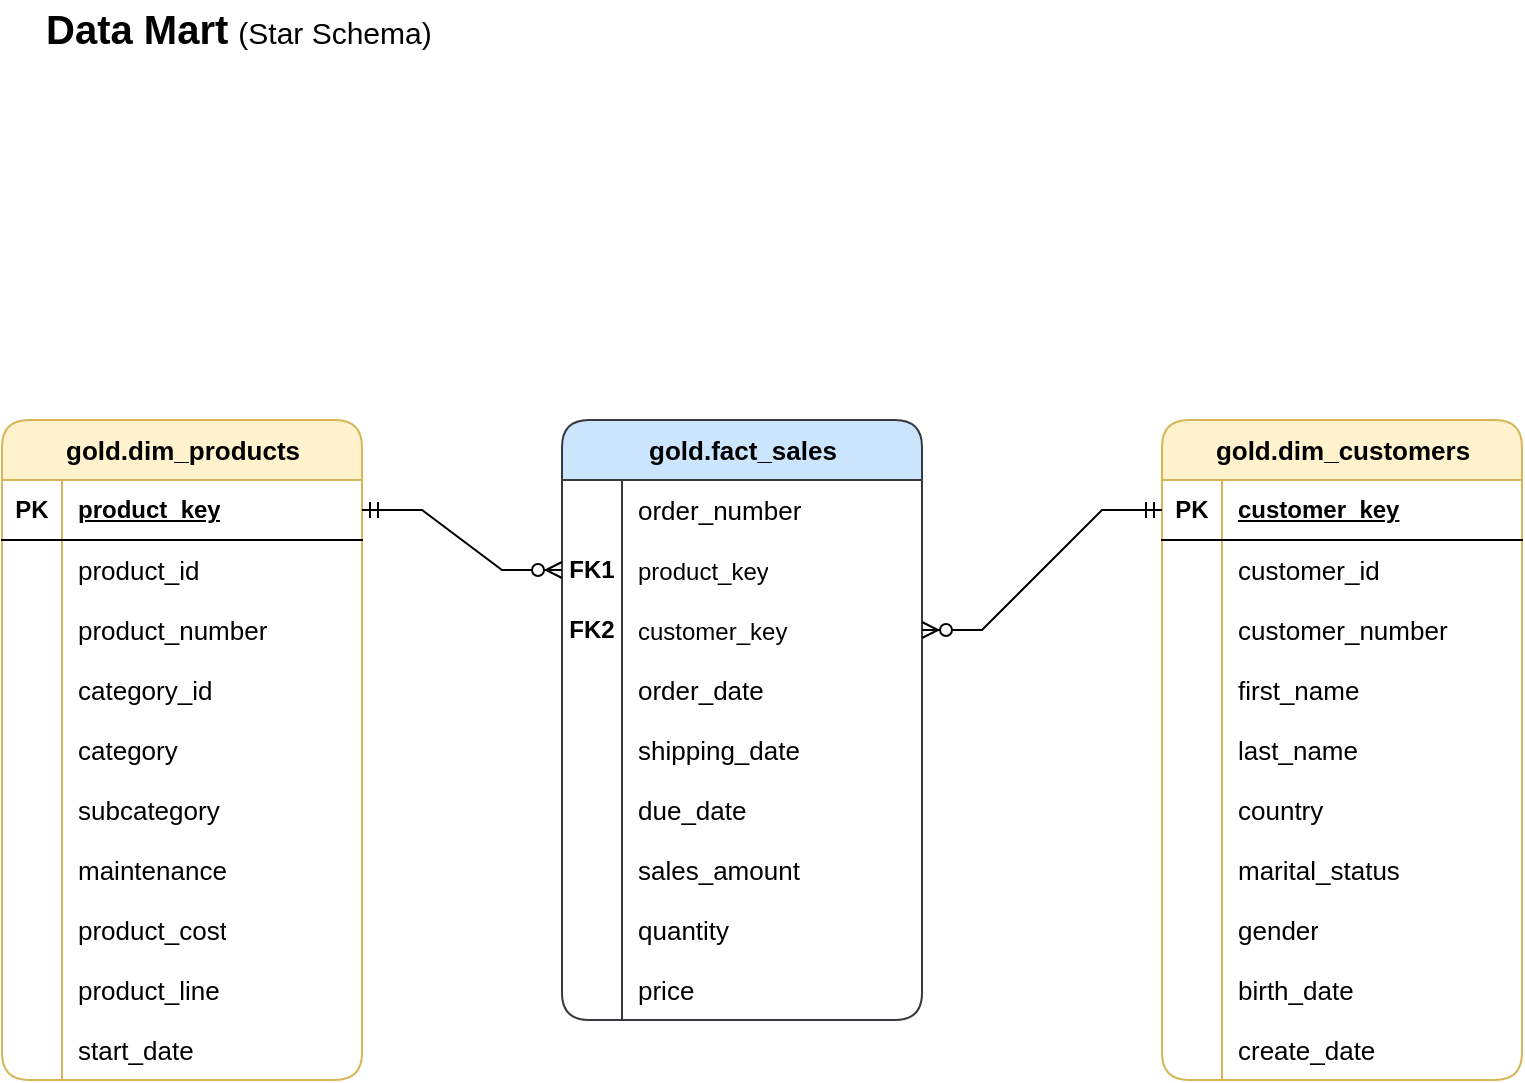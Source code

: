 <mxfile version="26.0.16">
  <diagram name="Page-1" id="8G8uV0-iVKyFBzas2WLo">
    <mxGraphModel dx="1036" dy="614" grid="1" gridSize="10" guides="1" tooltips="1" connect="1" arrows="1" fold="1" page="1" pageScale="1" pageWidth="850" pageHeight="1100" math="0" shadow="0">
      <root>
        <mxCell id="0" />
        <mxCell id="1" parent="0" />
        <mxCell id="R3-vLhcnrSUNHvz0DEtf-1" value="&lt;font style=&quot;&quot;&gt;&lt;b style=&quot;&quot;&gt;&lt;font style=&quot;font-size: 20px;&quot;&gt;Data Mart&lt;/font&gt;&lt;/b&gt;&lt;b style=&quot;font-size: 18px;&quot;&gt; &lt;/b&gt;&lt;font style=&quot;font-size: 15px;&quot;&gt;(Star Schema)&lt;/font&gt;&lt;/font&gt;" style="text;html=1;align=left;verticalAlign=middle;whiteSpace=wrap;rounded=0;" vertex="1" parent="1">
          <mxGeometry x="70" y="90" width="280" height="30" as="geometry" />
        </mxCell>
        <mxCell id="R3-vLhcnrSUNHvz0DEtf-2" value="&lt;font style=&quot;font-size: 13px;&quot;&gt;gold.dim_customers&lt;/font&gt;" style="shape=table;startSize=30;container=1;collapsible=1;childLayout=tableLayout;fixedRows=1;rowLines=0;fontStyle=1;align=center;resizeLast=1;html=1;rounded=1;fontSize=14;fillColor=#fff2cc;strokeColor=#d6b656;" vertex="1" parent="1">
          <mxGeometry x="630" y="300" width="180" height="330" as="geometry" />
        </mxCell>
        <mxCell id="R3-vLhcnrSUNHvz0DEtf-3" value="" style="shape=tableRow;horizontal=0;startSize=0;swimlaneHead=0;swimlaneBody=0;fillColor=none;collapsible=0;dropTarget=0;points=[[0,0.5],[1,0.5]];portConstraint=eastwest;top=0;left=0;right=0;bottom=1;" vertex="1" parent="R3-vLhcnrSUNHvz0DEtf-2">
          <mxGeometry y="30" width="180" height="30" as="geometry" />
        </mxCell>
        <mxCell id="R3-vLhcnrSUNHvz0DEtf-4" value="PK" style="shape=partialRectangle;connectable=0;fillColor=none;top=0;left=0;bottom=0;right=0;fontStyle=1;overflow=hidden;whiteSpace=wrap;html=1;" vertex="1" parent="R3-vLhcnrSUNHvz0DEtf-3">
          <mxGeometry width="30" height="30" as="geometry">
            <mxRectangle width="30" height="30" as="alternateBounds" />
          </mxGeometry>
        </mxCell>
        <mxCell id="R3-vLhcnrSUNHvz0DEtf-5" value="customer_key" style="shape=partialRectangle;connectable=0;fillColor=none;top=0;left=0;bottom=0;right=0;align=left;spacingLeft=6;fontStyle=5;overflow=hidden;whiteSpace=wrap;html=1;" vertex="1" parent="R3-vLhcnrSUNHvz0DEtf-3">
          <mxGeometry x="30" width="150" height="30" as="geometry">
            <mxRectangle width="150" height="30" as="alternateBounds" />
          </mxGeometry>
        </mxCell>
        <mxCell id="R3-vLhcnrSUNHvz0DEtf-6" value="" style="shape=tableRow;horizontal=0;startSize=0;swimlaneHead=0;swimlaneBody=0;fillColor=none;collapsible=0;dropTarget=0;points=[[0,0.5],[1,0.5]];portConstraint=eastwest;top=0;left=0;right=0;bottom=0;" vertex="1" parent="R3-vLhcnrSUNHvz0DEtf-2">
          <mxGeometry y="60" width="180" height="30" as="geometry" />
        </mxCell>
        <mxCell id="R3-vLhcnrSUNHvz0DEtf-7" value="" style="shape=partialRectangle;connectable=0;fillColor=none;top=0;left=0;bottom=0;right=0;editable=1;overflow=hidden;whiteSpace=wrap;html=1;" vertex="1" parent="R3-vLhcnrSUNHvz0DEtf-6">
          <mxGeometry width="30" height="30" as="geometry">
            <mxRectangle width="30" height="30" as="alternateBounds" />
          </mxGeometry>
        </mxCell>
        <mxCell id="R3-vLhcnrSUNHvz0DEtf-8" value="customer_id" style="shape=partialRectangle;connectable=0;fillColor=none;top=0;left=0;bottom=0;right=0;align=left;spacingLeft=6;overflow=hidden;whiteSpace=wrap;html=1;fontSize=13;" vertex="1" parent="R3-vLhcnrSUNHvz0DEtf-6">
          <mxGeometry x="30" width="150" height="30" as="geometry">
            <mxRectangle width="150" height="30" as="alternateBounds" />
          </mxGeometry>
        </mxCell>
        <mxCell id="R3-vLhcnrSUNHvz0DEtf-9" value="" style="shape=tableRow;horizontal=0;startSize=0;swimlaneHead=0;swimlaneBody=0;fillColor=none;collapsible=0;dropTarget=0;points=[[0,0.5],[1,0.5]];portConstraint=eastwest;top=0;left=0;right=0;bottom=0;" vertex="1" parent="R3-vLhcnrSUNHvz0DEtf-2">
          <mxGeometry y="90" width="180" height="30" as="geometry" />
        </mxCell>
        <mxCell id="R3-vLhcnrSUNHvz0DEtf-10" value="" style="shape=partialRectangle;connectable=0;fillColor=none;top=0;left=0;bottom=0;right=0;editable=1;overflow=hidden;whiteSpace=wrap;html=1;" vertex="1" parent="R3-vLhcnrSUNHvz0DEtf-9">
          <mxGeometry width="30" height="30" as="geometry">
            <mxRectangle width="30" height="30" as="alternateBounds" />
          </mxGeometry>
        </mxCell>
        <mxCell id="R3-vLhcnrSUNHvz0DEtf-11" value="customer_number" style="shape=partialRectangle;connectable=0;fillColor=none;top=0;left=0;bottom=0;right=0;align=left;spacingLeft=6;overflow=hidden;whiteSpace=wrap;html=1;fontSize=13;" vertex="1" parent="R3-vLhcnrSUNHvz0DEtf-9">
          <mxGeometry x="30" width="150" height="30" as="geometry">
            <mxRectangle width="150" height="30" as="alternateBounds" />
          </mxGeometry>
        </mxCell>
        <mxCell id="R3-vLhcnrSUNHvz0DEtf-12" value="" style="shape=tableRow;horizontal=0;startSize=0;swimlaneHead=0;swimlaneBody=0;fillColor=none;collapsible=0;dropTarget=0;points=[[0,0.5],[1,0.5]];portConstraint=eastwest;top=0;left=0;right=0;bottom=0;" vertex="1" parent="R3-vLhcnrSUNHvz0DEtf-2">
          <mxGeometry y="120" width="180" height="30" as="geometry" />
        </mxCell>
        <mxCell id="R3-vLhcnrSUNHvz0DEtf-13" value="" style="shape=partialRectangle;connectable=0;fillColor=none;top=0;left=0;bottom=0;right=0;editable=1;overflow=hidden;whiteSpace=wrap;html=1;" vertex="1" parent="R3-vLhcnrSUNHvz0DEtf-12">
          <mxGeometry width="30" height="30" as="geometry">
            <mxRectangle width="30" height="30" as="alternateBounds" />
          </mxGeometry>
        </mxCell>
        <mxCell id="R3-vLhcnrSUNHvz0DEtf-14" value="first_name" style="shape=partialRectangle;connectable=0;fillColor=none;top=0;left=0;bottom=0;right=0;align=left;spacingLeft=6;overflow=hidden;whiteSpace=wrap;html=1;fontSize=13;" vertex="1" parent="R3-vLhcnrSUNHvz0DEtf-12">
          <mxGeometry x="30" width="150" height="30" as="geometry">
            <mxRectangle width="150" height="30" as="alternateBounds" />
          </mxGeometry>
        </mxCell>
        <mxCell id="R3-vLhcnrSUNHvz0DEtf-29" value="" style="shape=tableRow;horizontal=0;startSize=0;swimlaneHead=0;swimlaneBody=0;fillColor=none;collapsible=0;dropTarget=0;points=[[0,0.5],[1,0.5]];portConstraint=eastwest;top=0;left=0;right=0;bottom=0;" vertex="1" parent="R3-vLhcnrSUNHvz0DEtf-2">
          <mxGeometry y="150" width="180" height="30" as="geometry" />
        </mxCell>
        <mxCell id="R3-vLhcnrSUNHvz0DEtf-30" value="" style="shape=partialRectangle;connectable=0;fillColor=none;top=0;left=0;bottom=0;right=0;editable=1;overflow=hidden;whiteSpace=wrap;html=1;" vertex="1" parent="R3-vLhcnrSUNHvz0DEtf-29">
          <mxGeometry width="30" height="30" as="geometry">
            <mxRectangle width="30" height="30" as="alternateBounds" />
          </mxGeometry>
        </mxCell>
        <mxCell id="R3-vLhcnrSUNHvz0DEtf-31" value="last_name" style="shape=partialRectangle;connectable=0;fillColor=none;top=0;left=0;bottom=0;right=0;align=left;spacingLeft=6;overflow=hidden;whiteSpace=wrap;html=1;fontSize=13;" vertex="1" parent="R3-vLhcnrSUNHvz0DEtf-29">
          <mxGeometry x="30" width="150" height="30" as="geometry">
            <mxRectangle width="150" height="30" as="alternateBounds" />
          </mxGeometry>
        </mxCell>
        <mxCell id="R3-vLhcnrSUNHvz0DEtf-32" value="" style="shape=tableRow;horizontal=0;startSize=0;swimlaneHead=0;swimlaneBody=0;fillColor=none;collapsible=0;dropTarget=0;points=[[0,0.5],[1,0.5]];portConstraint=eastwest;top=0;left=0;right=0;bottom=0;" vertex="1" parent="R3-vLhcnrSUNHvz0DEtf-2">
          <mxGeometry y="180" width="180" height="30" as="geometry" />
        </mxCell>
        <mxCell id="R3-vLhcnrSUNHvz0DEtf-33" value="" style="shape=partialRectangle;connectable=0;fillColor=none;top=0;left=0;bottom=0;right=0;editable=1;overflow=hidden;whiteSpace=wrap;html=1;" vertex="1" parent="R3-vLhcnrSUNHvz0DEtf-32">
          <mxGeometry width="30" height="30" as="geometry">
            <mxRectangle width="30" height="30" as="alternateBounds" />
          </mxGeometry>
        </mxCell>
        <mxCell id="R3-vLhcnrSUNHvz0DEtf-34" value="country" style="shape=partialRectangle;connectable=0;fillColor=none;top=0;left=0;bottom=0;right=0;align=left;spacingLeft=6;overflow=hidden;whiteSpace=wrap;html=1;fontSize=13;" vertex="1" parent="R3-vLhcnrSUNHvz0DEtf-32">
          <mxGeometry x="30" width="150" height="30" as="geometry">
            <mxRectangle width="150" height="30" as="alternateBounds" />
          </mxGeometry>
        </mxCell>
        <mxCell id="R3-vLhcnrSUNHvz0DEtf-35" value="" style="shape=tableRow;horizontal=0;startSize=0;swimlaneHead=0;swimlaneBody=0;fillColor=none;collapsible=0;dropTarget=0;points=[[0,0.5],[1,0.5]];portConstraint=eastwest;top=0;left=0;right=0;bottom=0;" vertex="1" parent="R3-vLhcnrSUNHvz0DEtf-2">
          <mxGeometry y="210" width="180" height="30" as="geometry" />
        </mxCell>
        <mxCell id="R3-vLhcnrSUNHvz0DEtf-36" value="" style="shape=partialRectangle;connectable=0;fillColor=none;top=0;left=0;bottom=0;right=0;editable=1;overflow=hidden;whiteSpace=wrap;html=1;" vertex="1" parent="R3-vLhcnrSUNHvz0DEtf-35">
          <mxGeometry width="30" height="30" as="geometry">
            <mxRectangle width="30" height="30" as="alternateBounds" />
          </mxGeometry>
        </mxCell>
        <mxCell id="R3-vLhcnrSUNHvz0DEtf-37" value="marital_status" style="shape=partialRectangle;connectable=0;fillColor=none;top=0;left=0;bottom=0;right=0;align=left;spacingLeft=6;overflow=hidden;whiteSpace=wrap;html=1;fontSize=13;" vertex="1" parent="R3-vLhcnrSUNHvz0DEtf-35">
          <mxGeometry x="30" width="150" height="30" as="geometry">
            <mxRectangle width="150" height="30" as="alternateBounds" />
          </mxGeometry>
        </mxCell>
        <mxCell id="R3-vLhcnrSUNHvz0DEtf-38" value="" style="shape=tableRow;horizontal=0;startSize=0;swimlaneHead=0;swimlaneBody=0;fillColor=none;collapsible=0;dropTarget=0;points=[[0,0.5],[1,0.5]];portConstraint=eastwest;top=0;left=0;right=0;bottom=0;" vertex="1" parent="R3-vLhcnrSUNHvz0DEtf-2">
          <mxGeometry y="240" width="180" height="30" as="geometry" />
        </mxCell>
        <mxCell id="R3-vLhcnrSUNHvz0DEtf-39" value="" style="shape=partialRectangle;connectable=0;fillColor=none;top=0;left=0;bottom=0;right=0;editable=1;overflow=hidden;whiteSpace=wrap;html=1;" vertex="1" parent="R3-vLhcnrSUNHvz0DEtf-38">
          <mxGeometry width="30" height="30" as="geometry">
            <mxRectangle width="30" height="30" as="alternateBounds" />
          </mxGeometry>
        </mxCell>
        <mxCell id="R3-vLhcnrSUNHvz0DEtf-40" value="gender" style="shape=partialRectangle;connectable=0;fillColor=none;top=0;left=0;bottom=0;right=0;align=left;spacingLeft=6;overflow=hidden;whiteSpace=wrap;html=1;fontSize=13;" vertex="1" parent="R3-vLhcnrSUNHvz0DEtf-38">
          <mxGeometry x="30" width="150" height="30" as="geometry">
            <mxRectangle width="150" height="30" as="alternateBounds" />
          </mxGeometry>
        </mxCell>
        <mxCell id="R3-vLhcnrSUNHvz0DEtf-41" value="" style="shape=tableRow;horizontal=0;startSize=0;swimlaneHead=0;swimlaneBody=0;fillColor=none;collapsible=0;dropTarget=0;points=[[0,0.5],[1,0.5]];portConstraint=eastwest;top=0;left=0;right=0;bottom=0;" vertex="1" parent="R3-vLhcnrSUNHvz0DEtf-2">
          <mxGeometry y="270" width="180" height="30" as="geometry" />
        </mxCell>
        <mxCell id="R3-vLhcnrSUNHvz0DEtf-42" value="" style="shape=partialRectangle;connectable=0;fillColor=none;top=0;left=0;bottom=0;right=0;editable=1;overflow=hidden;whiteSpace=wrap;html=1;" vertex="1" parent="R3-vLhcnrSUNHvz0DEtf-41">
          <mxGeometry width="30" height="30" as="geometry">
            <mxRectangle width="30" height="30" as="alternateBounds" />
          </mxGeometry>
        </mxCell>
        <mxCell id="R3-vLhcnrSUNHvz0DEtf-43" value="birth_date" style="shape=partialRectangle;connectable=0;fillColor=none;top=0;left=0;bottom=0;right=0;align=left;spacingLeft=6;overflow=hidden;whiteSpace=wrap;html=1;fontSize=13;" vertex="1" parent="R3-vLhcnrSUNHvz0DEtf-41">
          <mxGeometry x="30" width="150" height="30" as="geometry">
            <mxRectangle width="150" height="30" as="alternateBounds" />
          </mxGeometry>
        </mxCell>
        <mxCell id="R3-vLhcnrSUNHvz0DEtf-44" value="" style="shape=tableRow;horizontal=0;startSize=0;swimlaneHead=0;swimlaneBody=0;fillColor=none;collapsible=0;dropTarget=0;points=[[0,0.5],[1,0.5]];portConstraint=eastwest;top=0;left=0;right=0;bottom=0;" vertex="1" parent="R3-vLhcnrSUNHvz0DEtf-2">
          <mxGeometry y="300" width="180" height="30" as="geometry" />
        </mxCell>
        <mxCell id="R3-vLhcnrSUNHvz0DEtf-45" value="" style="shape=partialRectangle;connectable=0;fillColor=none;top=0;left=0;bottom=0;right=0;editable=1;overflow=hidden;whiteSpace=wrap;html=1;" vertex="1" parent="R3-vLhcnrSUNHvz0DEtf-44">
          <mxGeometry width="30" height="30" as="geometry">
            <mxRectangle width="30" height="30" as="alternateBounds" />
          </mxGeometry>
        </mxCell>
        <mxCell id="R3-vLhcnrSUNHvz0DEtf-46" value="create_date" style="shape=partialRectangle;connectable=0;fillColor=none;top=0;left=0;bottom=0;right=0;align=left;spacingLeft=6;overflow=hidden;whiteSpace=wrap;html=1;fontSize=13;" vertex="1" parent="R3-vLhcnrSUNHvz0DEtf-44">
          <mxGeometry x="30" width="150" height="30" as="geometry">
            <mxRectangle width="150" height="30" as="alternateBounds" />
          </mxGeometry>
        </mxCell>
        <mxCell id="R3-vLhcnrSUNHvz0DEtf-47" value="&lt;font style=&quot;font-size: 13px;&quot;&gt;gold.dim_products&lt;/font&gt;" style="shape=table;startSize=30;container=1;collapsible=1;childLayout=tableLayout;fixedRows=1;rowLines=0;fontStyle=1;align=center;resizeLast=1;html=1;rounded=1;fontSize=14;fillColor=#fff2cc;strokeColor=#d6b656;" vertex="1" parent="1">
          <mxGeometry x="50" y="300" width="180" height="330" as="geometry" />
        </mxCell>
        <mxCell id="R3-vLhcnrSUNHvz0DEtf-48" value="" style="shape=tableRow;horizontal=0;startSize=0;swimlaneHead=0;swimlaneBody=0;fillColor=none;collapsible=0;dropTarget=0;points=[[0,0.5],[1,0.5]];portConstraint=eastwest;top=0;left=0;right=0;bottom=1;" vertex="1" parent="R3-vLhcnrSUNHvz0DEtf-47">
          <mxGeometry y="30" width="180" height="30" as="geometry" />
        </mxCell>
        <mxCell id="R3-vLhcnrSUNHvz0DEtf-49" value="PK" style="shape=partialRectangle;connectable=0;fillColor=none;top=0;left=0;bottom=0;right=0;fontStyle=1;overflow=hidden;whiteSpace=wrap;html=1;" vertex="1" parent="R3-vLhcnrSUNHvz0DEtf-48">
          <mxGeometry width="30" height="30" as="geometry">
            <mxRectangle width="30" height="30" as="alternateBounds" />
          </mxGeometry>
        </mxCell>
        <mxCell id="R3-vLhcnrSUNHvz0DEtf-50" value="product_key" style="shape=partialRectangle;connectable=0;fillColor=none;top=0;left=0;bottom=0;right=0;align=left;spacingLeft=6;fontStyle=5;overflow=hidden;whiteSpace=wrap;html=1;" vertex="1" parent="R3-vLhcnrSUNHvz0DEtf-48">
          <mxGeometry x="30" width="150" height="30" as="geometry">
            <mxRectangle width="150" height="30" as="alternateBounds" />
          </mxGeometry>
        </mxCell>
        <mxCell id="R3-vLhcnrSUNHvz0DEtf-51" value="" style="shape=tableRow;horizontal=0;startSize=0;swimlaneHead=0;swimlaneBody=0;fillColor=none;collapsible=0;dropTarget=0;points=[[0,0.5],[1,0.5]];portConstraint=eastwest;top=0;left=0;right=0;bottom=0;" vertex="1" parent="R3-vLhcnrSUNHvz0DEtf-47">
          <mxGeometry y="60" width="180" height="30" as="geometry" />
        </mxCell>
        <mxCell id="R3-vLhcnrSUNHvz0DEtf-52" value="" style="shape=partialRectangle;connectable=0;fillColor=none;top=0;left=0;bottom=0;right=0;editable=1;overflow=hidden;whiteSpace=wrap;html=1;" vertex="1" parent="R3-vLhcnrSUNHvz0DEtf-51">
          <mxGeometry width="30" height="30" as="geometry">
            <mxRectangle width="30" height="30" as="alternateBounds" />
          </mxGeometry>
        </mxCell>
        <mxCell id="R3-vLhcnrSUNHvz0DEtf-53" value="product_id" style="shape=partialRectangle;connectable=0;fillColor=none;top=0;left=0;bottom=0;right=0;align=left;spacingLeft=6;overflow=hidden;whiteSpace=wrap;html=1;fontSize=13;" vertex="1" parent="R3-vLhcnrSUNHvz0DEtf-51">
          <mxGeometry x="30" width="150" height="30" as="geometry">
            <mxRectangle width="150" height="30" as="alternateBounds" />
          </mxGeometry>
        </mxCell>
        <mxCell id="R3-vLhcnrSUNHvz0DEtf-54" value="" style="shape=tableRow;horizontal=0;startSize=0;swimlaneHead=0;swimlaneBody=0;fillColor=none;collapsible=0;dropTarget=0;points=[[0,0.5],[1,0.5]];portConstraint=eastwest;top=0;left=0;right=0;bottom=0;" vertex="1" parent="R3-vLhcnrSUNHvz0DEtf-47">
          <mxGeometry y="90" width="180" height="30" as="geometry" />
        </mxCell>
        <mxCell id="R3-vLhcnrSUNHvz0DEtf-55" value="" style="shape=partialRectangle;connectable=0;fillColor=none;top=0;left=0;bottom=0;right=0;editable=1;overflow=hidden;whiteSpace=wrap;html=1;" vertex="1" parent="R3-vLhcnrSUNHvz0DEtf-54">
          <mxGeometry width="30" height="30" as="geometry">
            <mxRectangle width="30" height="30" as="alternateBounds" />
          </mxGeometry>
        </mxCell>
        <mxCell id="R3-vLhcnrSUNHvz0DEtf-56" value="product_number" style="shape=partialRectangle;connectable=0;fillColor=none;top=0;left=0;bottom=0;right=0;align=left;spacingLeft=6;overflow=hidden;whiteSpace=wrap;html=1;fontSize=13;" vertex="1" parent="R3-vLhcnrSUNHvz0DEtf-54">
          <mxGeometry x="30" width="150" height="30" as="geometry">
            <mxRectangle width="150" height="30" as="alternateBounds" />
          </mxGeometry>
        </mxCell>
        <mxCell id="R3-vLhcnrSUNHvz0DEtf-57" value="" style="shape=tableRow;horizontal=0;startSize=0;swimlaneHead=0;swimlaneBody=0;fillColor=none;collapsible=0;dropTarget=0;points=[[0,0.5],[1,0.5]];portConstraint=eastwest;top=0;left=0;right=0;bottom=0;" vertex="1" parent="R3-vLhcnrSUNHvz0DEtf-47">
          <mxGeometry y="120" width="180" height="30" as="geometry" />
        </mxCell>
        <mxCell id="R3-vLhcnrSUNHvz0DEtf-58" value="" style="shape=partialRectangle;connectable=0;fillColor=none;top=0;left=0;bottom=0;right=0;editable=1;overflow=hidden;whiteSpace=wrap;html=1;" vertex="1" parent="R3-vLhcnrSUNHvz0DEtf-57">
          <mxGeometry width="30" height="30" as="geometry">
            <mxRectangle width="30" height="30" as="alternateBounds" />
          </mxGeometry>
        </mxCell>
        <mxCell id="R3-vLhcnrSUNHvz0DEtf-59" value="category_id" style="shape=partialRectangle;connectable=0;fillColor=none;top=0;left=0;bottom=0;right=0;align=left;spacingLeft=6;overflow=hidden;whiteSpace=wrap;html=1;fontSize=13;" vertex="1" parent="R3-vLhcnrSUNHvz0DEtf-57">
          <mxGeometry x="30" width="150" height="30" as="geometry">
            <mxRectangle width="150" height="30" as="alternateBounds" />
          </mxGeometry>
        </mxCell>
        <mxCell id="R3-vLhcnrSUNHvz0DEtf-60" value="" style="shape=tableRow;horizontal=0;startSize=0;swimlaneHead=0;swimlaneBody=0;fillColor=none;collapsible=0;dropTarget=0;points=[[0,0.5],[1,0.5]];portConstraint=eastwest;top=0;left=0;right=0;bottom=0;" vertex="1" parent="R3-vLhcnrSUNHvz0DEtf-47">
          <mxGeometry y="150" width="180" height="30" as="geometry" />
        </mxCell>
        <mxCell id="R3-vLhcnrSUNHvz0DEtf-61" value="" style="shape=partialRectangle;connectable=0;fillColor=none;top=0;left=0;bottom=0;right=0;editable=1;overflow=hidden;whiteSpace=wrap;html=1;" vertex="1" parent="R3-vLhcnrSUNHvz0DEtf-60">
          <mxGeometry width="30" height="30" as="geometry">
            <mxRectangle width="30" height="30" as="alternateBounds" />
          </mxGeometry>
        </mxCell>
        <mxCell id="R3-vLhcnrSUNHvz0DEtf-62" value="category" style="shape=partialRectangle;connectable=0;fillColor=none;top=0;left=0;bottom=0;right=0;align=left;spacingLeft=6;overflow=hidden;whiteSpace=wrap;html=1;fontSize=13;" vertex="1" parent="R3-vLhcnrSUNHvz0DEtf-60">
          <mxGeometry x="30" width="150" height="30" as="geometry">
            <mxRectangle width="150" height="30" as="alternateBounds" />
          </mxGeometry>
        </mxCell>
        <mxCell id="R3-vLhcnrSUNHvz0DEtf-63" value="" style="shape=tableRow;horizontal=0;startSize=0;swimlaneHead=0;swimlaneBody=0;fillColor=none;collapsible=0;dropTarget=0;points=[[0,0.5],[1,0.5]];portConstraint=eastwest;top=0;left=0;right=0;bottom=0;" vertex="1" parent="R3-vLhcnrSUNHvz0DEtf-47">
          <mxGeometry y="180" width="180" height="30" as="geometry" />
        </mxCell>
        <mxCell id="R3-vLhcnrSUNHvz0DEtf-64" value="" style="shape=partialRectangle;connectable=0;fillColor=none;top=0;left=0;bottom=0;right=0;editable=1;overflow=hidden;whiteSpace=wrap;html=1;" vertex="1" parent="R3-vLhcnrSUNHvz0DEtf-63">
          <mxGeometry width="30" height="30" as="geometry">
            <mxRectangle width="30" height="30" as="alternateBounds" />
          </mxGeometry>
        </mxCell>
        <mxCell id="R3-vLhcnrSUNHvz0DEtf-65" value="subcategory" style="shape=partialRectangle;connectable=0;fillColor=none;top=0;left=0;bottom=0;right=0;align=left;spacingLeft=6;overflow=hidden;whiteSpace=wrap;html=1;fontSize=13;" vertex="1" parent="R3-vLhcnrSUNHvz0DEtf-63">
          <mxGeometry x="30" width="150" height="30" as="geometry">
            <mxRectangle width="150" height="30" as="alternateBounds" />
          </mxGeometry>
        </mxCell>
        <mxCell id="R3-vLhcnrSUNHvz0DEtf-66" value="" style="shape=tableRow;horizontal=0;startSize=0;swimlaneHead=0;swimlaneBody=0;fillColor=none;collapsible=0;dropTarget=0;points=[[0,0.5],[1,0.5]];portConstraint=eastwest;top=0;left=0;right=0;bottom=0;" vertex="1" parent="R3-vLhcnrSUNHvz0DEtf-47">
          <mxGeometry y="210" width="180" height="30" as="geometry" />
        </mxCell>
        <mxCell id="R3-vLhcnrSUNHvz0DEtf-67" value="" style="shape=partialRectangle;connectable=0;fillColor=none;top=0;left=0;bottom=0;right=0;editable=1;overflow=hidden;whiteSpace=wrap;html=1;" vertex="1" parent="R3-vLhcnrSUNHvz0DEtf-66">
          <mxGeometry width="30" height="30" as="geometry">
            <mxRectangle width="30" height="30" as="alternateBounds" />
          </mxGeometry>
        </mxCell>
        <mxCell id="R3-vLhcnrSUNHvz0DEtf-68" value="maintenance" style="shape=partialRectangle;connectable=0;fillColor=none;top=0;left=0;bottom=0;right=0;align=left;spacingLeft=6;overflow=hidden;whiteSpace=wrap;html=1;fontSize=13;" vertex="1" parent="R3-vLhcnrSUNHvz0DEtf-66">
          <mxGeometry x="30" width="150" height="30" as="geometry">
            <mxRectangle width="150" height="30" as="alternateBounds" />
          </mxGeometry>
        </mxCell>
        <mxCell id="R3-vLhcnrSUNHvz0DEtf-69" value="" style="shape=tableRow;horizontal=0;startSize=0;swimlaneHead=0;swimlaneBody=0;fillColor=none;collapsible=0;dropTarget=0;points=[[0,0.5],[1,0.5]];portConstraint=eastwest;top=0;left=0;right=0;bottom=0;" vertex="1" parent="R3-vLhcnrSUNHvz0DEtf-47">
          <mxGeometry y="240" width="180" height="30" as="geometry" />
        </mxCell>
        <mxCell id="R3-vLhcnrSUNHvz0DEtf-70" value="" style="shape=partialRectangle;connectable=0;fillColor=none;top=0;left=0;bottom=0;right=0;editable=1;overflow=hidden;whiteSpace=wrap;html=1;" vertex="1" parent="R3-vLhcnrSUNHvz0DEtf-69">
          <mxGeometry width="30" height="30" as="geometry">
            <mxRectangle width="30" height="30" as="alternateBounds" />
          </mxGeometry>
        </mxCell>
        <mxCell id="R3-vLhcnrSUNHvz0DEtf-71" value="product_cost" style="shape=partialRectangle;connectable=0;fillColor=none;top=0;left=0;bottom=0;right=0;align=left;spacingLeft=6;overflow=hidden;whiteSpace=wrap;html=1;fontSize=13;" vertex="1" parent="R3-vLhcnrSUNHvz0DEtf-69">
          <mxGeometry x="30" width="150" height="30" as="geometry">
            <mxRectangle width="150" height="30" as="alternateBounds" />
          </mxGeometry>
        </mxCell>
        <mxCell id="R3-vLhcnrSUNHvz0DEtf-72" value="" style="shape=tableRow;horizontal=0;startSize=0;swimlaneHead=0;swimlaneBody=0;fillColor=none;collapsible=0;dropTarget=0;points=[[0,0.5],[1,0.5]];portConstraint=eastwest;top=0;left=0;right=0;bottom=0;" vertex="1" parent="R3-vLhcnrSUNHvz0DEtf-47">
          <mxGeometry y="270" width="180" height="30" as="geometry" />
        </mxCell>
        <mxCell id="R3-vLhcnrSUNHvz0DEtf-73" value="" style="shape=partialRectangle;connectable=0;fillColor=none;top=0;left=0;bottom=0;right=0;editable=1;overflow=hidden;whiteSpace=wrap;html=1;" vertex="1" parent="R3-vLhcnrSUNHvz0DEtf-72">
          <mxGeometry width="30" height="30" as="geometry">
            <mxRectangle width="30" height="30" as="alternateBounds" />
          </mxGeometry>
        </mxCell>
        <mxCell id="R3-vLhcnrSUNHvz0DEtf-74" value="product_line" style="shape=partialRectangle;connectable=0;fillColor=none;top=0;left=0;bottom=0;right=0;align=left;spacingLeft=6;overflow=hidden;whiteSpace=wrap;html=1;fontSize=13;" vertex="1" parent="R3-vLhcnrSUNHvz0DEtf-72">
          <mxGeometry x="30" width="150" height="30" as="geometry">
            <mxRectangle width="150" height="30" as="alternateBounds" />
          </mxGeometry>
        </mxCell>
        <mxCell id="R3-vLhcnrSUNHvz0DEtf-75" value="" style="shape=tableRow;horizontal=0;startSize=0;swimlaneHead=0;swimlaneBody=0;fillColor=none;collapsible=0;dropTarget=0;points=[[0,0.5],[1,0.5]];portConstraint=eastwest;top=0;left=0;right=0;bottom=0;" vertex="1" parent="R3-vLhcnrSUNHvz0DEtf-47">
          <mxGeometry y="300" width="180" height="30" as="geometry" />
        </mxCell>
        <mxCell id="R3-vLhcnrSUNHvz0DEtf-76" value="" style="shape=partialRectangle;connectable=0;fillColor=none;top=0;left=0;bottom=0;right=0;editable=1;overflow=hidden;whiteSpace=wrap;html=1;" vertex="1" parent="R3-vLhcnrSUNHvz0DEtf-75">
          <mxGeometry width="30" height="30" as="geometry">
            <mxRectangle width="30" height="30" as="alternateBounds" />
          </mxGeometry>
        </mxCell>
        <mxCell id="R3-vLhcnrSUNHvz0DEtf-77" value="start_date" style="shape=partialRectangle;connectable=0;fillColor=none;top=0;left=0;bottom=0;right=0;align=left;spacingLeft=6;overflow=hidden;whiteSpace=wrap;html=1;fontSize=13;" vertex="1" parent="R3-vLhcnrSUNHvz0DEtf-75">
          <mxGeometry x="30" width="150" height="30" as="geometry">
            <mxRectangle width="150" height="30" as="alternateBounds" />
          </mxGeometry>
        </mxCell>
        <mxCell id="R3-vLhcnrSUNHvz0DEtf-78" value="&lt;font style=&quot;font-size: 13px;&quot;&gt;gold.fact_sales&lt;/font&gt;" style="shape=table;startSize=30;container=1;collapsible=1;childLayout=tableLayout;fixedRows=1;rowLines=0;fontStyle=1;align=center;resizeLast=1;html=1;rounded=1;fontSize=14;fillColor=#cce5ff;strokeColor=#36393d;" vertex="1" parent="1">
          <mxGeometry x="330" y="300" width="180" height="300" as="geometry" />
        </mxCell>
        <mxCell id="R3-vLhcnrSUNHvz0DEtf-82" value="" style="shape=tableRow;horizontal=0;startSize=0;swimlaneHead=0;swimlaneBody=0;fillColor=none;collapsible=0;dropTarget=0;points=[[0,0.5],[1,0.5]];portConstraint=eastwest;top=0;left=0;right=0;bottom=0;" vertex="1" parent="R3-vLhcnrSUNHvz0DEtf-78">
          <mxGeometry y="30" width="180" height="30" as="geometry" />
        </mxCell>
        <mxCell id="R3-vLhcnrSUNHvz0DEtf-83" value="" style="shape=partialRectangle;connectable=0;fillColor=none;top=0;left=0;bottom=0;right=0;editable=1;overflow=hidden;whiteSpace=wrap;html=1;" vertex="1" parent="R3-vLhcnrSUNHvz0DEtf-82">
          <mxGeometry width="30" height="30" as="geometry">
            <mxRectangle width="30" height="30" as="alternateBounds" />
          </mxGeometry>
        </mxCell>
        <mxCell id="R3-vLhcnrSUNHvz0DEtf-84" value="order_number" style="shape=partialRectangle;connectable=0;fillColor=none;top=0;left=0;bottom=0;right=0;align=left;spacingLeft=6;overflow=hidden;whiteSpace=wrap;html=1;fontSize=13;" vertex="1" parent="R3-vLhcnrSUNHvz0DEtf-82">
          <mxGeometry x="30" width="150" height="30" as="geometry">
            <mxRectangle width="150" height="30" as="alternateBounds" />
          </mxGeometry>
        </mxCell>
        <mxCell id="R3-vLhcnrSUNHvz0DEtf-115" value="" style="shape=tableRow;horizontal=0;startSize=0;swimlaneHead=0;swimlaneBody=0;fillColor=none;collapsible=0;dropTarget=0;points=[[0,0.5],[1,0.5]];portConstraint=eastwest;top=0;left=0;right=0;bottom=0;" vertex="1" parent="R3-vLhcnrSUNHvz0DEtf-78">
          <mxGeometry y="60" width="180" height="30" as="geometry" />
        </mxCell>
        <mxCell id="R3-vLhcnrSUNHvz0DEtf-116" value="&lt;b&gt;FK1&lt;/b&gt;" style="shape=partialRectangle;connectable=0;fillColor=none;top=0;left=0;bottom=0;right=0;editable=1;overflow=hidden;whiteSpace=wrap;html=1;" vertex="1" parent="R3-vLhcnrSUNHvz0DEtf-115">
          <mxGeometry width="30" height="30" as="geometry">
            <mxRectangle width="30" height="30" as="alternateBounds" />
          </mxGeometry>
        </mxCell>
        <mxCell id="R3-vLhcnrSUNHvz0DEtf-117" value="&lt;span style=&quot;font-size: 12px;&quot;&gt;product_key&lt;/span&gt;" style="shape=partialRectangle;connectable=0;fillColor=none;top=0;left=0;bottom=0;right=0;align=left;spacingLeft=6;overflow=hidden;whiteSpace=wrap;html=1;fontSize=13;" vertex="1" parent="R3-vLhcnrSUNHvz0DEtf-115">
          <mxGeometry x="30" width="150" height="30" as="geometry">
            <mxRectangle width="150" height="30" as="alternateBounds" />
          </mxGeometry>
        </mxCell>
        <mxCell id="R3-vLhcnrSUNHvz0DEtf-112" value="" style="shape=tableRow;horizontal=0;startSize=0;swimlaneHead=0;swimlaneBody=0;fillColor=none;collapsible=0;dropTarget=0;points=[[0,0.5],[1,0.5]];portConstraint=eastwest;top=0;left=0;right=0;bottom=0;" vertex="1" parent="R3-vLhcnrSUNHvz0DEtf-78">
          <mxGeometry y="90" width="180" height="30" as="geometry" />
        </mxCell>
        <mxCell id="R3-vLhcnrSUNHvz0DEtf-113" value="&lt;b&gt;FK2&lt;/b&gt;" style="shape=partialRectangle;connectable=0;fillColor=none;top=0;left=0;bottom=0;right=0;editable=1;overflow=hidden;whiteSpace=wrap;html=1;" vertex="1" parent="R3-vLhcnrSUNHvz0DEtf-112">
          <mxGeometry width="30" height="30" as="geometry">
            <mxRectangle width="30" height="30" as="alternateBounds" />
          </mxGeometry>
        </mxCell>
        <mxCell id="R3-vLhcnrSUNHvz0DEtf-114" value="&lt;span style=&quot;font-size: 12px;&quot;&gt;customer_key&lt;/span&gt;" style="shape=partialRectangle;connectable=0;fillColor=none;top=0;left=0;bottom=0;right=0;align=left;spacingLeft=6;overflow=hidden;whiteSpace=wrap;html=1;fontSize=13;" vertex="1" parent="R3-vLhcnrSUNHvz0DEtf-112">
          <mxGeometry x="30" width="150" height="30" as="geometry">
            <mxRectangle width="150" height="30" as="alternateBounds" />
          </mxGeometry>
        </mxCell>
        <mxCell id="R3-vLhcnrSUNHvz0DEtf-85" value="" style="shape=tableRow;horizontal=0;startSize=0;swimlaneHead=0;swimlaneBody=0;fillColor=none;collapsible=0;dropTarget=0;points=[[0,0.5],[1,0.5]];portConstraint=eastwest;top=0;left=0;right=0;bottom=0;" vertex="1" parent="R3-vLhcnrSUNHvz0DEtf-78">
          <mxGeometry y="120" width="180" height="30" as="geometry" />
        </mxCell>
        <mxCell id="R3-vLhcnrSUNHvz0DEtf-86" value="" style="shape=partialRectangle;connectable=0;fillColor=none;top=0;left=0;bottom=0;right=0;editable=1;overflow=hidden;whiteSpace=wrap;html=1;" vertex="1" parent="R3-vLhcnrSUNHvz0DEtf-85">
          <mxGeometry width="30" height="30" as="geometry">
            <mxRectangle width="30" height="30" as="alternateBounds" />
          </mxGeometry>
        </mxCell>
        <mxCell id="R3-vLhcnrSUNHvz0DEtf-87" value="order_date" style="shape=partialRectangle;connectable=0;fillColor=none;top=0;left=0;bottom=0;right=0;align=left;spacingLeft=6;overflow=hidden;whiteSpace=wrap;html=1;fontSize=13;" vertex="1" parent="R3-vLhcnrSUNHvz0DEtf-85">
          <mxGeometry x="30" width="150" height="30" as="geometry">
            <mxRectangle width="150" height="30" as="alternateBounds" />
          </mxGeometry>
        </mxCell>
        <mxCell id="R3-vLhcnrSUNHvz0DEtf-88" value="" style="shape=tableRow;horizontal=0;startSize=0;swimlaneHead=0;swimlaneBody=0;fillColor=none;collapsible=0;dropTarget=0;points=[[0,0.5],[1,0.5]];portConstraint=eastwest;top=0;left=0;right=0;bottom=0;" vertex="1" parent="R3-vLhcnrSUNHvz0DEtf-78">
          <mxGeometry y="150" width="180" height="30" as="geometry" />
        </mxCell>
        <mxCell id="R3-vLhcnrSUNHvz0DEtf-89" value="" style="shape=partialRectangle;connectable=0;fillColor=none;top=0;left=0;bottom=0;right=0;editable=1;overflow=hidden;whiteSpace=wrap;html=1;" vertex="1" parent="R3-vLhcnrSUNHvz0DEtf-88">
          <mxGeometry width="30" height="30" as="geometry">
            <mxRectangle width="30" height="30" as="alternateBounds" />
          </mxGeometry>
        </mxCell>
        <mxCell id="R3-vLhcnrSUNHvz0DEtf-90" value="shipping_date" style="shape=partialRectangle;connectable=0;fillColor=none;top=0;left=0;bottom=0;right=0;align=left;spacingLeft=6;overflow=hidden;whiteSpace=wrap;html=1;fontSize=13;" vertex="1" parent="R3-vLhcnrSUNHvz0DEtf-88">
          <mxGeometry x="30" width="150" height="30" as="geometry">
            <mxRectangle width="150" height="30" as="alternateBounds" />
          </mxGeometry>
        </mxCell>
        <mxCell id="R3-vLhcnrSUNHvz0DEtf-91" value="" style="shape=tableRow;horizontal=0;startSize=0;swimlaneHead=0;swimlaneBody=0;fillColor=none;collapsible=0;dropTarget=0;points=[[0,0.5],[1,0.5]];portConstraint=eastwest;top=0;left=0;right=0;bottom=0;" vertex="1" parent="R3-vLhcnrSUNHvz0DEtf-78">
          <mxGeometry y="180" width="180" height="30" as="geometry" />
        </mxCell>
        <mxCell id="R3-vLhcnrSUNHvz0DEtf-92" value="" style="shape=partialRectangle;connectable=0;fillColor=none;top=0;left=0;bottom=0;right=0;editable=1;overflow=hidden;whiteSpace=wrap;html=1;" vertex="1" parent="R3-vLhcnrSUNHvz0DEtf-91">
          <mxGeometry width="30" height="30" as="geometry">
            <mxRectangle width="30" height="30" as="alternateBounds" />
          </mxGeometry>
        </mxCell>
        <mxCell id="R3-vLhcnrSUNHvz0DEtf-93" value="due_date" style="shape=partialRectangle;connectable=0;fillColor=none;top=0;left=0;bottom=0;right=0;align=left;spacingLeft=6;overflow=hidden;whiteSpace=wrap;html=1;fontSize=13;" vertex="1" parent="R3-vLhcnrSUNHvz0DEtf-91">
          <mxGeometry x="30" width="150" height="30" as="geometry">
            <mxRectangle width="150" height="30" as="alternateBounds" />
          </mxGeometry>
        </mxCell>
        <mxCell id="R3-vLhcnrSUNHvz0DEtf-94" value="" style="shape=tableRow;horizontal=0;startSize=0;swimlaneHead=0;swimlaneBody=0;fillColor=none;collapsible=0;dropTarget=0;points=[[0,0.5],[1,0.5]];portConstraint=eastwest;top=0;left=0;right=0;bottom=0;" vertex="1" parent="R3-vLhcnrSUNHvz0DEtf-78">
          <mxGeometry y="210" width="180" height="30" as="geometry" />
        </mxCell>
        <mxCell id="R3-vLhcnrSUNHvz0DEtf-95" value="" style="shape=partialRectangle;connectable=0;fillColor=none;top=0;left=0;bottom=0;right=0;editable=1;overflow=hidden;whiteSpace=wrap;html=1;" vertex="1" parent="R3-vLhcnrSUNHvz0DEtf-94">
          <mxGeometry width="30" height="30" as="geometry">
            <mxRectangle width="30" height="30" as="alternateBounds" />
          </mxGeometry>
        </mxCell>
        <mxCell id="R3-vLhcnrSUNHvz0DEtf-96" value="sales_amount" style="shape=partialRectangle;connectable=0;fillColor=none;top=0;left=0;bottom=0;right=0;align=left;spacingLeft=6;overflow=hidden;whiteSpace=wrap;html=1;fontSize=13;" vertex="1" parent="R3-vLhcnrSUNHvz0DEtf-94">
          <mxGeometry x="30" width="150" height="30" as="geometry">
            <mxRectangle width="150" height="30" as="alternateBounds" />
          </mxGeometry>
        </mxCell>
        <mxCell id="R3-vLhcnrSUNHvz0DEtf-97" value="" style="shape=tableRow;horizontal=0;startSize=0;swimlaneHead=0;swimlaneBody=0;fillColor=none;collapsible=0;dropTarget=0;points=[[0,0.5],[1,0.5]];portConstraint=eastwest;top=0;left=0;right=0;bottom=0;" vertex="1" parent="R3-vLhcnrSUNHvz0DEtf-78">
          <mxGeometry y="240" width="180" height="30" as="geometry" />
        </mxCell>
        <mxCell id="R3-vLhcnrSUNHvz0DEtf-98" value="" style="shape=partialRectangle;connectable=0;fillColor=none;top=0;left=0;bottom=0;right=0;editable=1;overflow=hidden;whiteSpace=wrap;html=1;" vertex="1" parent="R3-vLhcnrSUNHvz0DEtf-97">
          <mxGeometry width="30" height="30" as="geometry">
            <mxRectangle width="30" height="30" as="alternateBounds" />
          </mxGeometry>
        </mxCell>
        <mxCell id="R3-vLhcnrSUNHvz0DEtf-99" value="quantity" style="shape=partialRectangle;connectable=0;fillColor=none;top=0;left=0;bottom=0;right=0;align=left;spacingLeft=6;overflow=hidden;whiteSpace=wrap;html=1;fontSize=13;" vertex="1" parent="R3-vLhcnrSUNHvz0DEtf-97">
          <mxGeometry x="30" width="150" height="30" as="geometry">
            <mxRectangle width="150" height="30" as="alternateBounds" />
          </mxGeometry>
        </mxCell>
        <mxCell id="R3-vLhcnrSUNHvz0DEtf-100" value="" style="shape=tableRow;horizontal=0;startSize=0;swimlaneHead=0;swimlaneBody=0;fillColor=none;collapsible=0;dropTarget=0;points=[[0,0.5],[1,0.5]];portConstraint=eastwest;top=0;left=0;right=0;bottom=0;" vertex="1" parent="R3-vLhcnrSUNHvz0DEtf-78">
          <mxGeometry y="270" width="180" height="30" as="geometry" />
        </mxCell>
        <mxCell id="R3-vLhcnrSUNHvz0DEtf-101" value="" style="shape=partialRectangle;connectable=0;fillColor=none;top=0;left=0;bottom=0;right=0;editable=1;overflow=hidden;whiteSpace=wrap;html=1;" vertex="1" parent="R3-vLhcnrSUNHvz0DEtf-100">
          <mxGeometry width="30" height="30" as="geometry">
            <mxRectangle width="30" height="30" as="alternateBounds" />
          </mxGeometry>
        </mxCell>
        <mxCell id="R3-vLhcnrSUNHvz0DEtf-102" value="price" style="shape=partialRectangle;connectable=0;fillColor=none;top=0;left=0;bottom=0;right=0;align=left;spacingLeft=6;overflow=hidden;whiteSpace=wrap;html=1;fontSize=13;" vertex="1" parent="R3-vLhcnrSUNHvz0DEtf-100">
          <mxGeometry x="30" width="150" height="30" as="geometry">
            <mxRectangle width="150" height="30" as="alternateBounds" />
          </mxGeometry>
        </mxCell>
        <mxCell id="R3-vLhcnrSUNHvz0DEtf-118" value="" style="edgeStyle=entityRelationEdgeStyle;fontSize=12;html=1;endArrow=ERzeroToMany;startArrow=ERmandOne;rounded=0;exitX=1;exitY=0.5;exitDx=0;exitDy=0;entryX=0;entryY=0.5;entryDx=0;entryDy=0;" edge="1" parent="1" source="R3-vLhcnrSUNHvz0DEtf-48" target="R3-vLhcnrSUNHvz0DEtf-115">
          <mxGeometry width="100" height="100" relative="1" as="geometry">
            <mxPoint x="230" y="460" as="sourcePoint" />
            <mxPoint x="330" y="360" as="targetPoint" />
          </mxGeometry>
        </mxCell>
        <mxCell id="R3-vLhcnrSUNHvz0DEtf-119" value="" style="edgeStyle=entityRelationEdgeStyle;fontSize=12;html=1;endArrow=ERzeroToMany;startArrow=ERmandOne;rounded=0;exitX=0;exitY=0.5;exitDx=0;exitDy=0;" edge="1" parent="1" source="R3-vLhcnrSUNHvz0DEtf-3" target="R3-vLhcnrSUNHvz0DEtf-112">
          <mxGeometry width="100" height="100" relative="1" as="geometry">
            <mxPoint x="530" y="330" as="sourcePoint" />
            <mxPoint x="540" y="390" as="targetPoint" />
          </mxGeometry>
        </mxCell>
      </root>
    </mxGraphModel>
  </diagram>
</mxfile>

